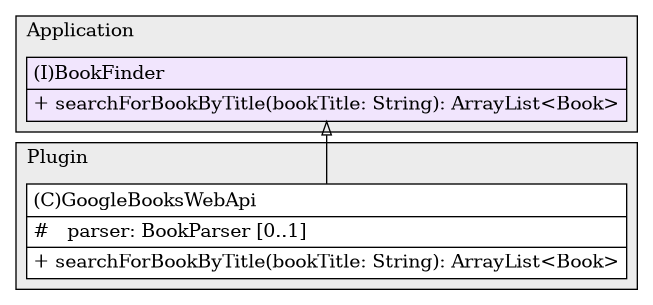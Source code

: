 @startuml

/' diagram meta data start
config=StructureConfiguration;
{
  "projectClassification": {
    "searchMode": "OpenProject", // OpenProject, AllProjects
    "includedProjects": "",
    "pathEndKeywords": "*.impl",
    "isClientPath": "",
    "isClientName": "",
    "isTestPath": "",
    "isTestName": "",
    "isMappingPath": "",
    "isMappingName": "",
    "isDataAccessPath": "",
    "isDataAccessName": "",
    "isDataStructurePath": "",
    "isDataStructureName": "",
    "isInterfaceStructuresPath": "",
    "isInterfaceStructuresName": "",
    "isEntryPointPath": "",
    "isEntryPointName": "",
    "treatFinalFieldsAsMandatory": false
  },
  "graphRestriction": {
    "classPackageExcludeFilter": "",
    "classPackageIncludeFilter": "",
    "classNameExcludeFilter": "",
    "classNameIncludeFilter": "",
    "methodNameExcludeFilter": "",
    "methodNameIncludeFilter": "",
    "removeByInheritance": "", // inheritance/annotation based filtering is done in a second step
    "removeByAnnotation": "",
    "removeByClassPackage": "", // cleanup the graph after inheritance/annotation based filtering is done
    "removeByClassName": "",
    "cutMappings": false,
    "cutEnum": true,
    "cutTests": true,
    "cutClient": true,
    "cutDataAccess": true,
    "cutInterfaceStructures": true,
    "cutDataStructures": true,
    "cutGetterAndSetter": true,
    "cutConstructors": true
  },
  "graphTraversal": {
    "forwardDepth": 0,
    "backwardDepth": 1,
    "classPackageExcludeFilter": "",
    "classPackageIncludeFilter": "",
    "classNameExcludeFilter": "",
    "classNameIncludeFilter": "",
    "methodNameExcludeFilter": "",
    "methodNameIncludeFilter": "",
    "hideMappings": false,
    "hideDataStructures": false,
    "hidePrivateMethods": false,
    "hideInterfaceCalls": false, // indirection: implementation -> interface (is hidden) -> implementation
    "onlyShowApplicationEntryPoints": false, // root node is included
    "useMethodCallsForStructureDiagram": "BothDirections" // ForwardOnly, BothDirections, No
  },
  "details": {
    "aggregation": "GroupByClass", // ByClass, GroupByClass, None
    "showClassGenericTypes": true,
    "showMethods": true,
    "showMethodParameterNames": true,
    "showMethodParameterTypes": true,
    "showMethodReturnType": true,
    "showPackageLevels": 2,
    "showDetailedClassStructure": true
  },
  "rootClass": "Plugin.GoogleBooksWebApi",
  "extensionCallbackMethod": "" // qualified.class.name#methodName - signature: public static String method(String)
}
diagram meta data end '/



digraph g {
    rankdir="TB"
    splines=polyline
    

'nodes 
subgraph cluster_1072845520 { 
   	label=Application
	labeljust=l
	fillcolor="#ececec"
	style=filled
   
   BookFinder160408811[
	label=<<TABLE BORDER="1" CELLBORDER="0" CELLPADDING="4" CELLSPACING="0">
<TR><TD ALIGN="LEFT" >(I)BookFinder</TD></TR>
<HR/>
<TR><TD ALIGN="LEFT" >+ searchForBookByTitle(bookTitle: String): ArrayList&lt;Book&gt;</TD></TR>
</TABLE>>
	style=filled
	margin=0
	shape=plaintext
	fillcolor="#F1E5FD"
];
} 

subgraph cluster_1901307053 { 
   	label=Plugin
	labeljust=l
	fillcolor="#ececec"
	style=filled
   
   GoogleBooksWebApi1901307053[
	label=<<TABLE BORDER="1" CELLBORDER="0" CELLPADDING="4" CELLSPACING="0">
<TR><TD ALIGN="LEFT" >(C)GoogleBooksWebApi</TD></TR>
<HR/>
<TR><TD ALIGN="LEFT" >#   parser: BookParser [0..1]</TD></TR>
<HR/>
<TR><TD ALIGN="LEFT" >+ searchForBookByTitle(bookTitle: String): ArrayList&lt;Book&gt;</TD></TR>
</TABLE>>
	style=filled
	margin=0
	shape=plaintext
	fillcolor="#FFFFFF"
];
} 

'edges    
BookFinder160408811 -> GoogleBooksWebApi1901307053[arrowhead=none, arrowtail=empty, dir=both];
    
}
@enduml